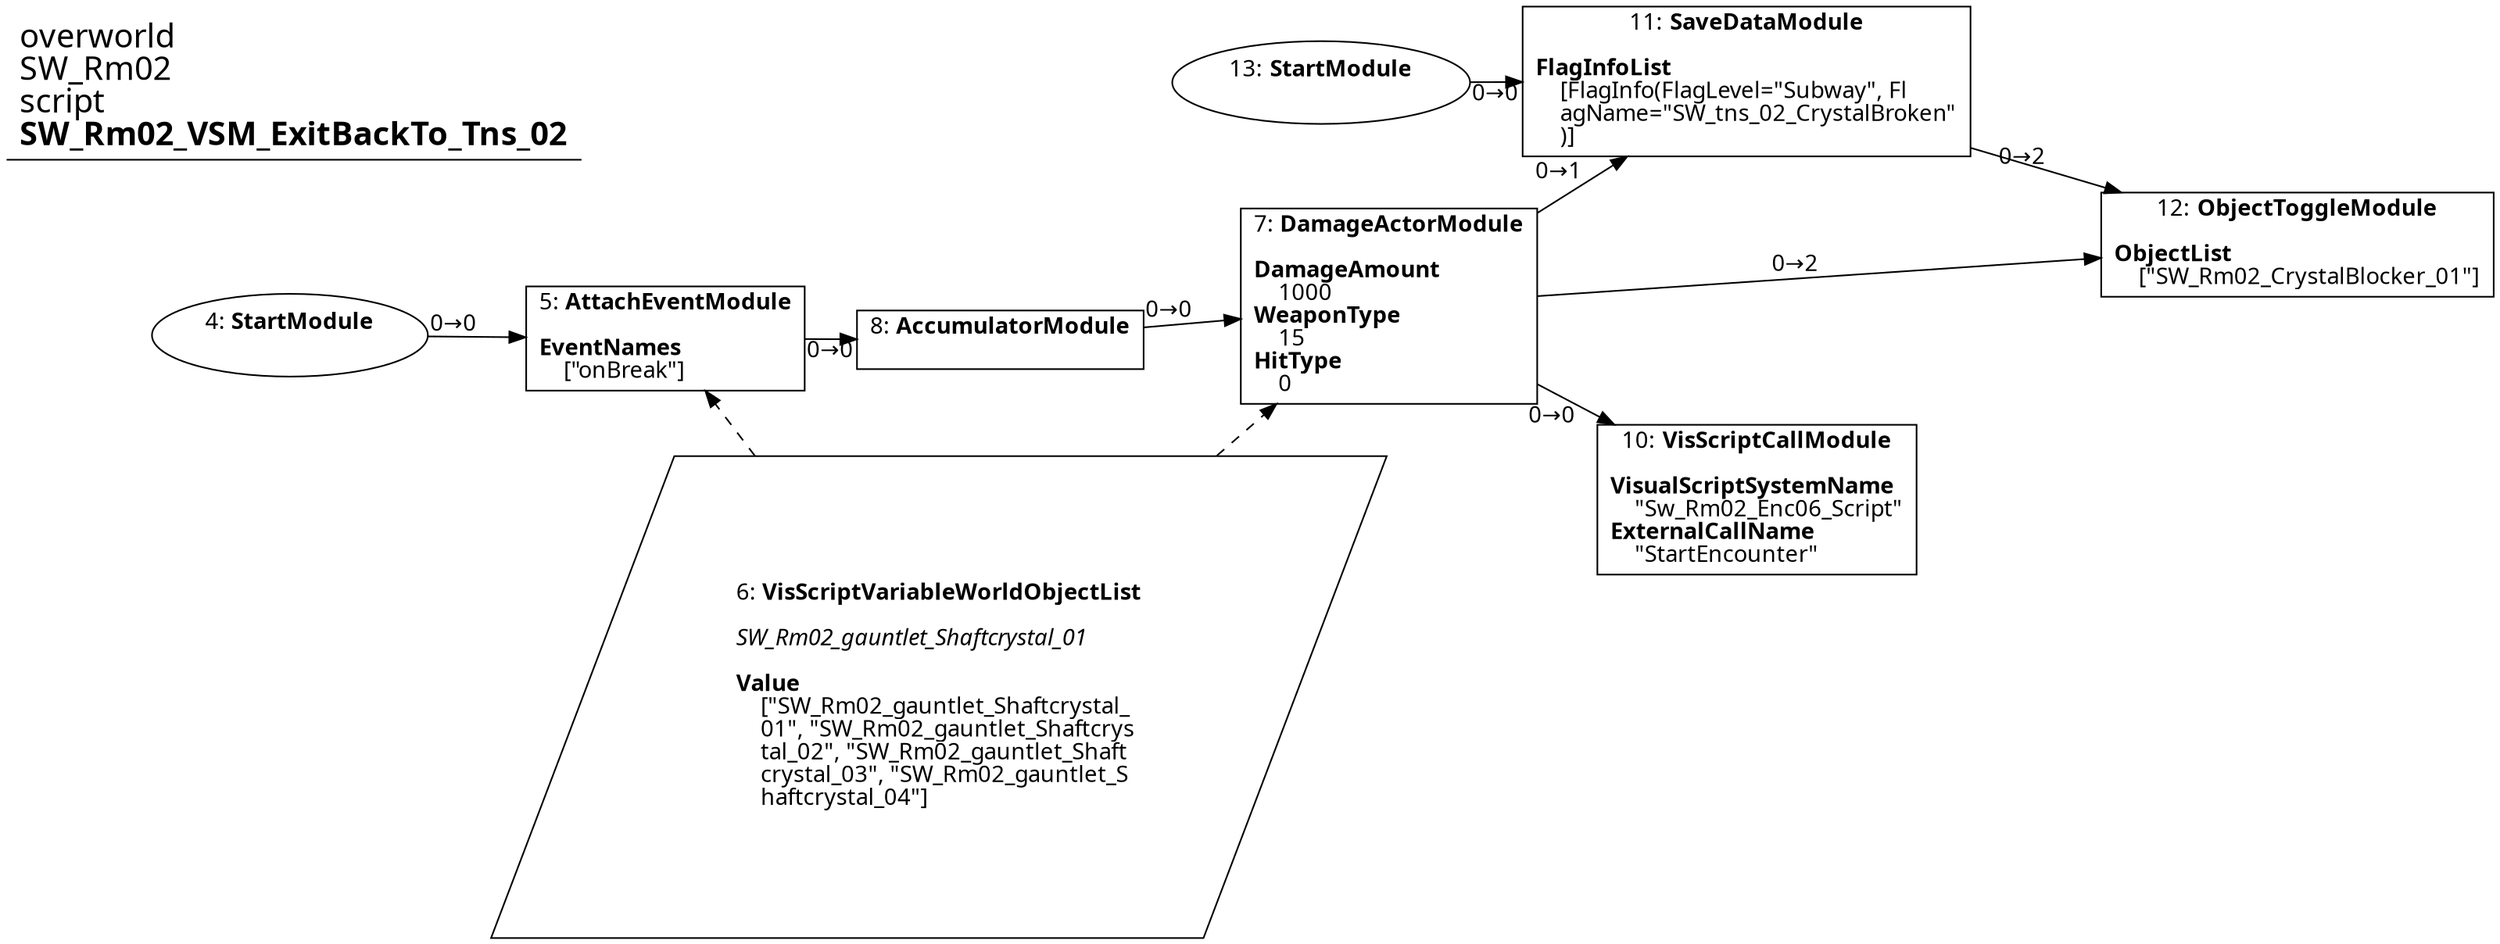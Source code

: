 digraph {
    layout = fdp;
    overlap = prism;
    sep = "+16";
    splines = spline;

    node [ shape = box ];

    graph [ fontname = "Segoe UI" ];
    node [ fontname = "Segoe UI" ];
    edge [ fontname = "Segoe UI" ];

    4 [ label = <4: <b>StartModule</b><br/><br/>> ];
    4 [ shape = oval ]
    4 [ pos = "-0.33100003,-0.51000005!" ];
    4 -> 5 [ label = "0→0" ];

    5 [ label = <5: <b>AttachEventModule</b><br/><br/><b>EventNames</b><br align="left"/>    [&quot;onBreak&quot;]<br align="left"/>> ];
    5 [ pos = "-0.101,-0.51000005!" ];
    5 -> 8 [ label = "0→0" ];
    6 -> 5 [ style = dashed ];

    6 [ label = <6: <b>VisScriptVariableWorldObjectList</b><br/><br/><i>SW_Rm02_gauntlet_Shaftcrystal_01<br align="left"/></i><br align="left"/><b>Value</b><br align="left"/>    [&quot;SW_Rm02_gauntlet_Shaftcrystal_<br align="left"/>    01&quot;, &quot;SW_Rm02_gauntlet_Shaftcrys<br align="left"/>    tal_02&quot;, &quot;SW_Rm02_gauntlet_Shaft<br align="left"/>    crystal_03&quot;, &quot;SW_Rm02_gauntlet_S<br align="left"/>    haftcrystal_04&quot;]<br align="left"/>> ];
    6 [ shape = parallelogram ]
    6 [ pos = "0.071,-0.71800005!" ];

    7 [ label = <7: <b>DamageActorModule</b><br/><br/><b>DamageAmount</b><br align="left"/>    1000<br align="left"/><b>WeaponType</b><br align="left"/>    15<br align="left"/><b>HitType</b><br align="left"/>    0<br align="left"/>> ];
    7 [ pos = "0.31100002,-0.51000005!" ];
    7 -> 10 [ label = "0→0" ];
    7 -> 11 [ label = "0→1" ];
    7 -> 12 [ label = "0→2" ];
    6 -> 7 [ style = dashed ];

    8 [ label = <8: <b>AccumulatorModule</b><br/><br/>> ];
    8 [ pos = "0.085,-0.51000005!" ];
    8 -> 7 [ label = "0→0" ];

    10 [ label = <10: <b>VisScriptCallModule</b><br/><br/><b>VisualScriptSystemName</b><br align="left"/>    &quot;Sw_Rm02_Enc06_Script&quot;<br align="left"/><b>ExternalCallName</b><br align="left"/>    &quot;StartEncounter&quot;<br align="left"/>> ];
    10 [ pos = "0.52000004,-0.625!" ];

    11 [ label = <11: <b>SaveDataModule</b><br/><br/><b>FlagInfoList</b><br align="left"/>    [FlagInfo(FlagLevel=&quot;Subway&quot;, Fl<br align="left"/>    agName=&quot;SW_tns_02_CrystalBroken&quot;<br align="left"/>    )]<br align="left"/>> ];
    11 [ pos = "0.51000005,-0.36100003!" ];
    11 -> 12 [ label = "0→2" ];

    12 [ label = <12: <b>ObjectToggleModule</b><br/><br/><b>ObjectList</b><br align="left"/>    [&quot;SW_Rm02_CrystalBlocker_01&quot;]<br align="left"/>> ];
    12 [ pos = "0.84300005,-0.46400002!" ];

    13 [ label = <13: <b>StartModule</b><br/><br/>> ];
    13 [ shape = oval ]
    13 [ pos = "0.305,-0.36100003!" ];
    13 -> 11 [ label = "0→0" ];

    title [ pos = "-0.33200002,-0.36!" ];
    title [ shape = underline ];
    title [ label = <<font point-size="20">overworld<br align="left"/>SW_Rm02<br align="left"/>script<br align="left"/><b>SW_Rm02_VSM_ExitBackTo_Tns_02</b><br align="left"/></font>> ];
}
